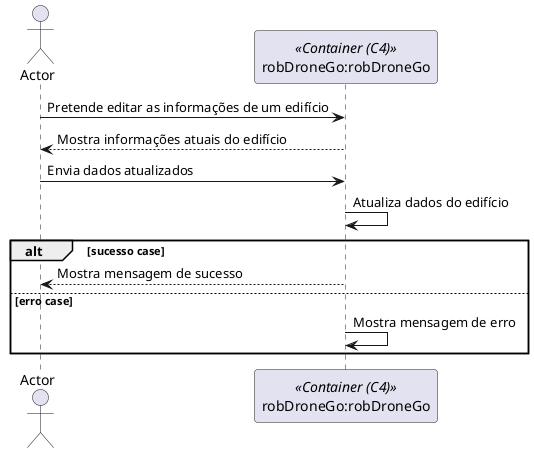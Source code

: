 @startuml

actor Actor as Actor
participant "robDroneGo:robDroneGo" as Container <<Container (C4)>>

Actor -> Container: Pretende editar as informações de um edifício
Container --> Actor: Mostra informações atuais do edifício

Actor -> Container: Envia dados atualizados
Container -> Container: Atualiza dados do edifício

alt sucesso case
    Container --> Actor: Mostra mensagem de sucesso
else erro case
    Container -> Container: Mostra mensagem de erro
end
@enduml
